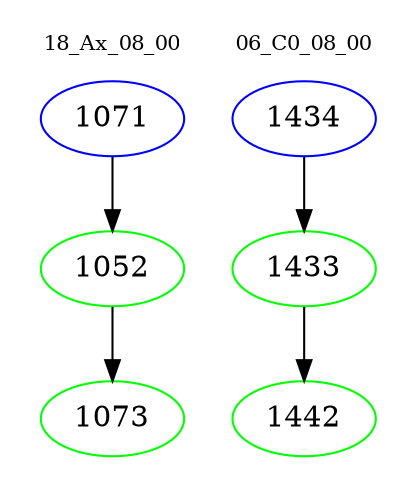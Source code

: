 digraph{
subgraph cluster_0 {
color = white
label = "18_Ax_08_00";
fontsize=10;
T0_1071 [label="1071", color="blue"]
T0_1071 -> T0_1052 [color="black"]
T0_1052 [label="1052", color="green"]
T0_1052 -> T0_1073 [color="black"]
T0_1073 [label="1073", color="green"]
}
subgraph cluster_1 {
color = white
label = "06_C0_08_00";
fontsize=10;
T1_1434 [label="1434", color="blue"]
T1_1434 -> T1_1433 [color="black"]
T1_1433 [label="1433", color="green"]
T1_1433 -> T1_1442 [color="black"]
T1_1442 [label="1442", color="green"]
}
}
